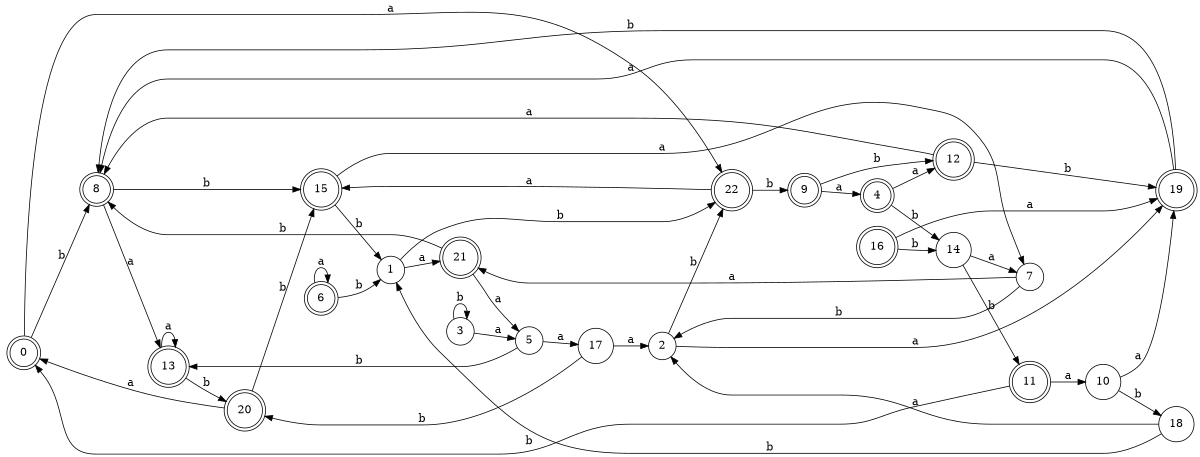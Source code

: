 digraph n19_8 {
__start0 [label="" shape="none"];

rankdir=LR;
size="8,5";

s0 [style="rounded,filled", color="black", fillcolor="white" shape="doublecircle", label="0"];
s1 [style="filled", color="black", fillcolor="white" shape="circle", label="1"];
s2 [style="filled", color="black", fillcolor="white" shape="circle", label="2"];
s3 [style="filled", color="black", fillcolor="white" shape="circle", label="3"];
s4 [style="rounded,filled", color="black", fillcolor="white" shape="doublecircle", label="4"];
s5 [style="filled", color="black", fillcolor="white" shape="circle", label="5"];
s6 [style="rounded,filled", color="black", fillcolor="white" shape="doublecircle", label="6"];
s7 [style="filled", color="black", fillcolor="white" shape="circle", label="7"];
s8 [style="rounded,filled", color="black", fillcolor="white" shape="doublecircle", label="8"];
s9 [style="rounded,filled", color="black", fillcolor="white" shape="doublecircle", label="9"];
s10 [style="filled", color="black", fillcolor="white" shape="circle", label="10"];
s11 [style="rounded,filled", color="black", fillcolor="white" shape="doublecircle", label="11"];
s12 [style="rounded,filled", color="black", fillcolor="white" shape="doublecircle", label="12"];
s13 [style="rounded,filled", color="black", fillcolor="white" shape="doublecircle", label="13"];
s14 [style="filled", color="black", fillcolor="white" shape="circle", label="14"];
s15 [style="rounded,filled", color="black", fillcolor="white" shape="doublecircle", label="15"];
s16 [style="rounded,filled", color="black", fillcolor="white" shape="doublecircle", label="16"];
s17 [style="filled", color="black", fillcolor="white" shape="circle", label="17"];
s18 [style="filled", color="black", fillcolor="white" shape="circle", label="18"];
s19 [style="rounded,filled", color="black", fillcolor="white" shape="doublecircle", label="19"];
s20 [style="rounded,filled", color="black", fillcolor="white" shape="doublecircle", label="20"];
s21 [style="rounded,filled", color="black", fillcolor="white" shape="doublecircle", label="21"];
s22 [style="rounded,filled", color="black", fillcolor="white" shape="doublecircle", label="22"];
s0 -> s22 [label="a"];
s0 -> s8 [label="b"];
s1 -> s21 [label="a"];
s1 -> s22 [label="b"];
s2 -> s19 [label="a"];
s2 -> s22 [label="b"];
s3 -> s5 [label="a"];
s3 -> s3 [label="b"];
s4 -> s12 [label="a"];
s4 -> s14 [label="b"];
s5 -> s17 [label="a"];
s5 -> s13 [label="b"];
s6 -> s6 [label="a"];
s6 -> s1 [label="b"];
s7 -> s21 [label="a"];
s7 -> s2 [label="b"];
s8 -> s13 [label="a"];
s8 -> s15 [label="b"];
s9 -> s4 [label="a"];
s9 -> s12 [label="b"];
s10 -> s19 [label="a"];
s10 -> s18 [label="b"];
s11 -> s10 [label="a"];
s11 -> s0 [label="b"];
s12 -> s8 [label="a"];
s12 -> s19 [label="b"];
s13 -> s13 [label="a"];
s13 -> s20 [label="b"];
s14 -> s7 [label="a"];
s14 -> s11 [label="b"];
s15 -> s7 [label="a"];
s15 -> s1 [label="b"];
s16 -> s19 [label="a"];
s16 -> s14 [label="b"];
s17 -> s2 [label="a"];
s17 -> s20 [label="b"];
s18 -> s2 [label="a"];
s18 -> s1 [label="b"];
s19 -> s8 [label="a"];
s19 -> s8 [label="b"];
s20 -> s0 [label="a"];
s20 -> s15 [label="b"];
s21 -> s5 [label="a"];
s21 -> s8 [label="b"];
s22 -> s15 [label="a"];
s22 -> s9 [label="b"];

}